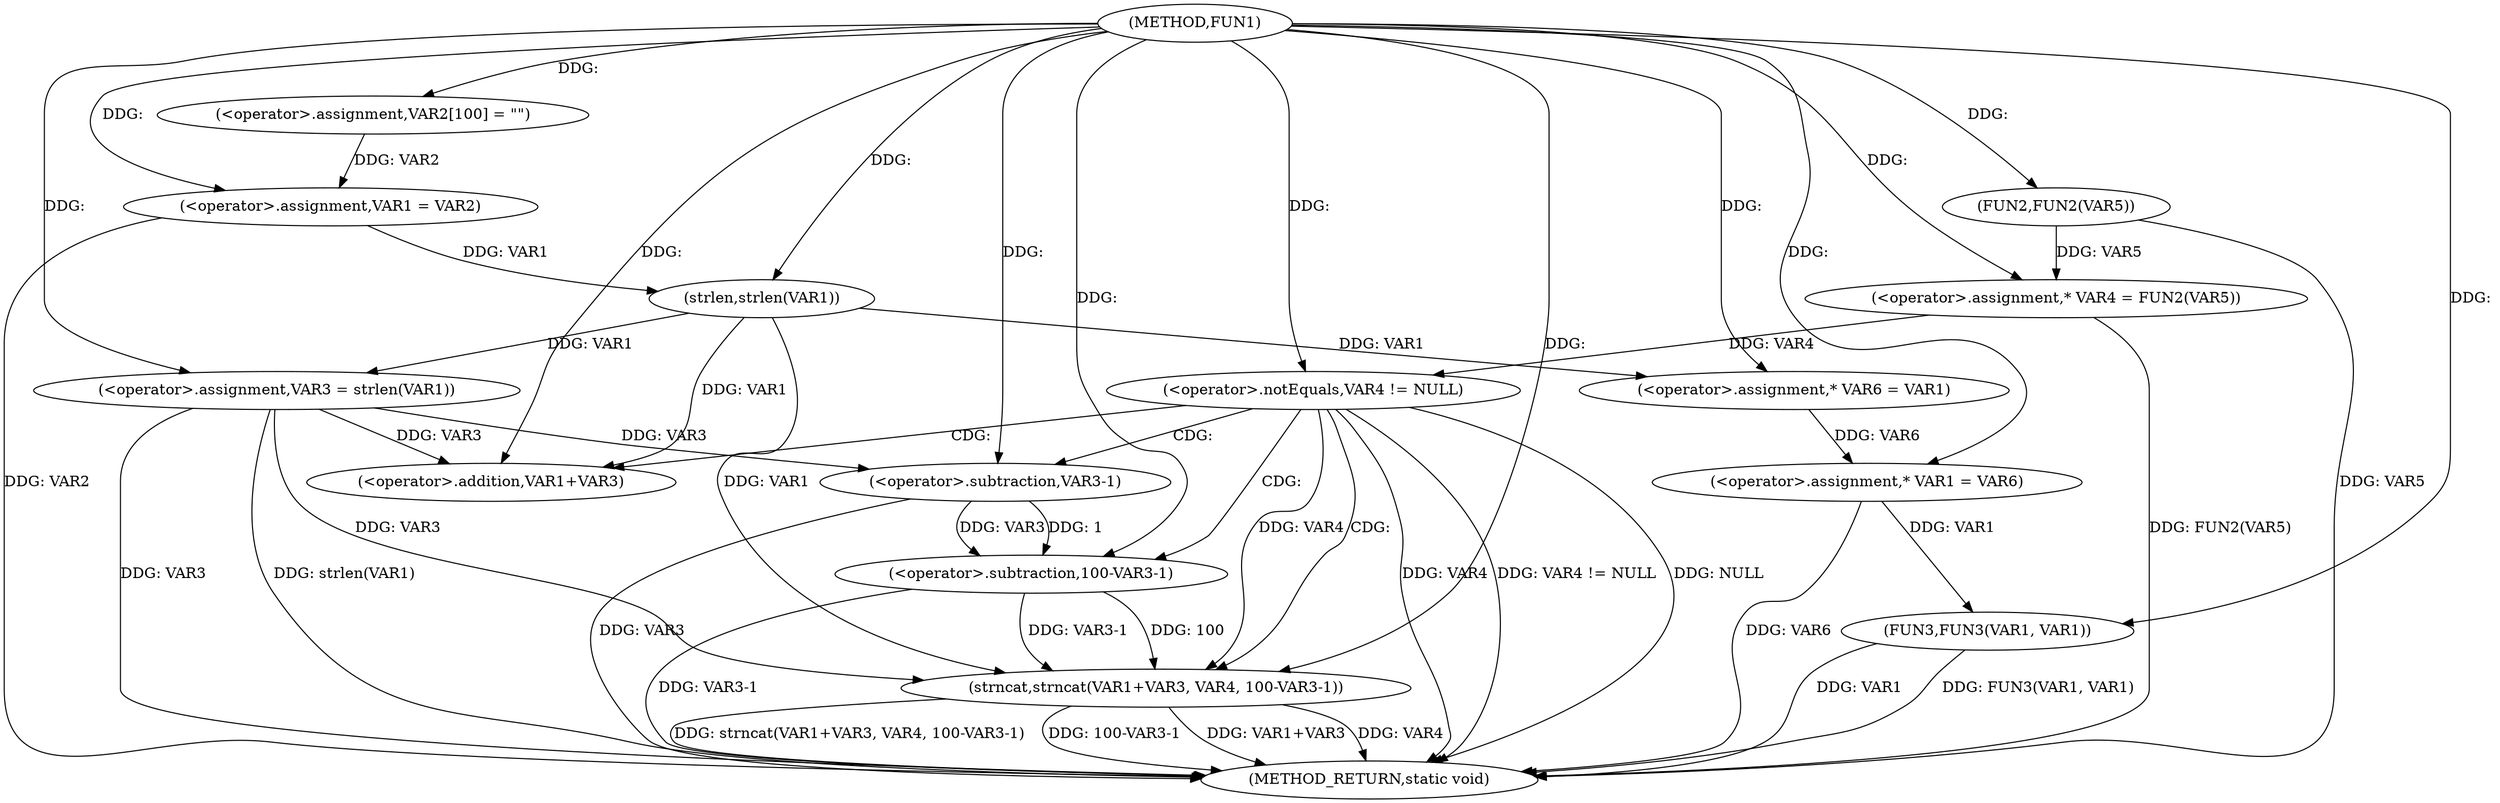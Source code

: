 digraph FUN1 {  
"1000100" [label = "(METHOD,FUN1)" ]
"1000148" [label = "(METHOD_RETURN,static void)" ]
"1000104" [label = "(<operator>.assignment,VAR2[100] = \"\")" ]
"1000107" [label = "(<operator>.assignment,VAR1 = VAR2)" ]
"1000112" [label = "(<operator>.assignment,VAR3 = strlen(VAR1))" ]
"1000114" [label = "(strlen,strlen(VAR1))" ]
"1000117" [label = "(<operator>.assignment,* VAR4 = FUN2(VAR5))" ]
"1000119" [label = "(FUN2,FUN2(VAR5))" ]
"1000122" [label = "(<operator>.notEquals,VAR4 != NULL)" ]
"1000126" [label = "(strncat,strncat(VAR1+VAR3, VAR4, 100-VAR3-1))" ]
"1000127" [label = "(<operator>.addition,VAR1+VAR3)" ]
"1000131" [label = "(<operator>.subtraction,100-VAR3-1)" ]
"1000133" [label = "(<operator>.subtraction,VAR3-1)" ]
"1000138" [label = "(<operator>.assignment,* VAR6 = VAR1)" ]
"1000142" [label = "(<operator>.assignment,* VAR1 = VAR6)" ]
"1000145" [label = "(FUN3,FUN3(VAR1, VAR1))" ]
  "1000112" -> "1000148"  [ label = "DDG: strlen(VAR1)"] 
  "1000122" -> "1000148"  [ label = "DDG: VAR4"] 
  "1000126" -> "1000148"  [ label = "DDG: VAR1+VAR3"] 
  "1000117" -> "1000148"  [ label = "DDG: FUN2(VAR5)"] 
  "1000145" -> "1000148"  [ label = "DDG: VAR1"] 
  "1000107" -> "1000148"  [ label = "DDG: VAR2"] 
  "1000126" -> "1000148"  [ label = "DDG: VAR4"] 
  "1000126" -> "1000148"  [ label = "DDG: strncat(VAR1+VAR3, VAR4, 100-VAR3-1)"] 
  "1000142" -> "1000148"  [ label = "DDG: VAR6"] 
  "1000133" -> "1000148"  [ label = "DDG: VAR3"] 
  "1000131" -> "1000148"  [ label = "DDG: VAR3-1"] 
  "1000112" -> "1000148"  [ label = "DDG: VAR3"] 
  "1000119" -> "1000148"  [ label = "DDG: VAR5"] 
  "1000122" -> "1000148"  [ label = "DDG: VAR4 != NULL"] 
  "1000145" -> "1000148"  [ label = "DDG: FUN3(VAR1, VAR1)"] 
  "1000126" -> "1000148"  [ label = "DDG: 100-VAR3-1"] 
  "1000122" -> "1000148"  [ label = "DDG: NULL"] 
  "1000100" -> "1000104"  [ label = "DDG: "] 
  "1000104" -> "1000107"  [ label = "DDG: VAR2"] 
  "1000100" -> "1000107"  [ label = "DDG: "] 
  "1000114" -> "1000112"  [ label = "DDG: VAR1"] 
  "1000100" -> "1000112"  [ label = "DDG: "] 
  "1000107" -> "1000114"  [ label = "DDG: VAR1"] 
  "1000100" -> "1000114"  [ label = "DDG: "] 
  "1000119" -> "1000117"  [ label = "DDG: VAR5"] 
  "1000100" -> "1000117"  [ label = "DDG: "] 
  "1000100" -> "1000119"  [ label = "DDG: "] 
  "1000117" -> "1000122"  [ label = "DDG: VAR4"] 
  "1000100" -> "1000122"  [ label = "DDG: "] 
  "1000114" -> "1000126"  [ label = "DDG: VAR1"] 
  "1000100" -> "1000126"  [ label = "DDG: "] 
  "1000112" -> "1000126"  [ label = "DDG: VAR3"] 
  "1000114" -> "1000127"  [ label = "DDG: VAR1"] 
  "1000100" -> "1000127"  [ label = "DDG: "] 
  "1000112" -> "1000127"  [ label = "DDG: VAR3"] 
  "1000122" -> "1000126"  [ label = "DDG: VAR4"] 
  "1000131" -> "1000126"  [ label = "DDG: 100"] 
  "1000131" -> "1000126"  [ label = "DDG: VAR3-1"] 
  "1000100" -> "1000131"  [ label = "DDG: "] 
  "1000133" -> "1000131"  [ label = "DDG: VAR3"] 
  "1000133" -> "1000131"  [ label = "DDG: 1"] 
  "1000100" -> "1000133"  [ label = "DDG: "] 
  "1000112" -> "1000133"  [ label = "DDG: VAR3"] 
  "1000114" -> "1000138"  [ label = "DDG: VAR1"] 
  "1000100" -> "1000138"  [ label = "DDG: "] 
  "1000138" -> "1000142"  [ label = "DDG: VAR6"] 
  "1000100" -> "1000142"  [ label = "DDG: "] 
  "1000142" -> "1000145"  [ label = "DDG: VAR1"] 
  "1000100" -> "1000145"  [ label = "DDG: "] 
  "1000122" -> "1000133"  [ label = "CDG: "] 
  "1000122" -> "1000127"  [ label = "CDG: "] 
  "1000122" -> "1000131"  [ label = "CDG: "] 
  "1000122" -> "1000126"  [ label = "CDG: "] 
}
